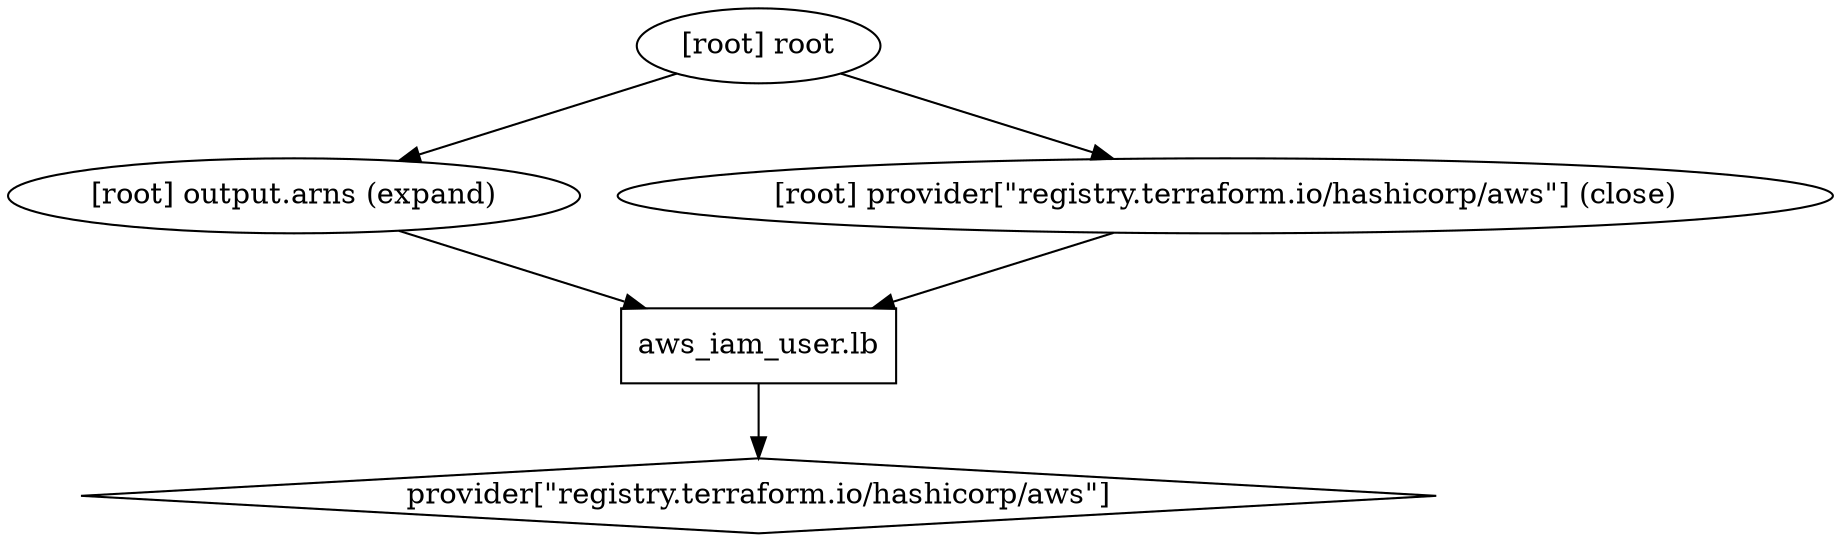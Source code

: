 digraph {
	compound = "true"
	newrank = "true"
	subgraph "root" {
		"[root] aws_iam_user.lb (expand)" [label = "aws_iam_user.lb", shape = "box"]
		"[root] provider[\"registry.terraform.io/hashicorp/aws\"]" [label = "provider[\"registry.terraform.io/hashicorp/aws\"]", shape = "diamond"]
		"[root] aws_iam_user.lb (expand)" -> "[root] provider[\"registry.terraform.io/hashicorp/aws\"]"
		"[root] output.arns (expand)" -> "[root] aws_iam_user.lb (expand)"
		"[root] provider[\"registry.terraform.io/hashicorp/aws\"] (close)" -> "[root] aws_iam_user.lb (expand)"
		"[root] root" -> "[root] output.arns (expand)"
		"[root] root" -> "[root] provider[\"registry.terraform.io/hashicorp/aws\"] (close)"
	}
}


